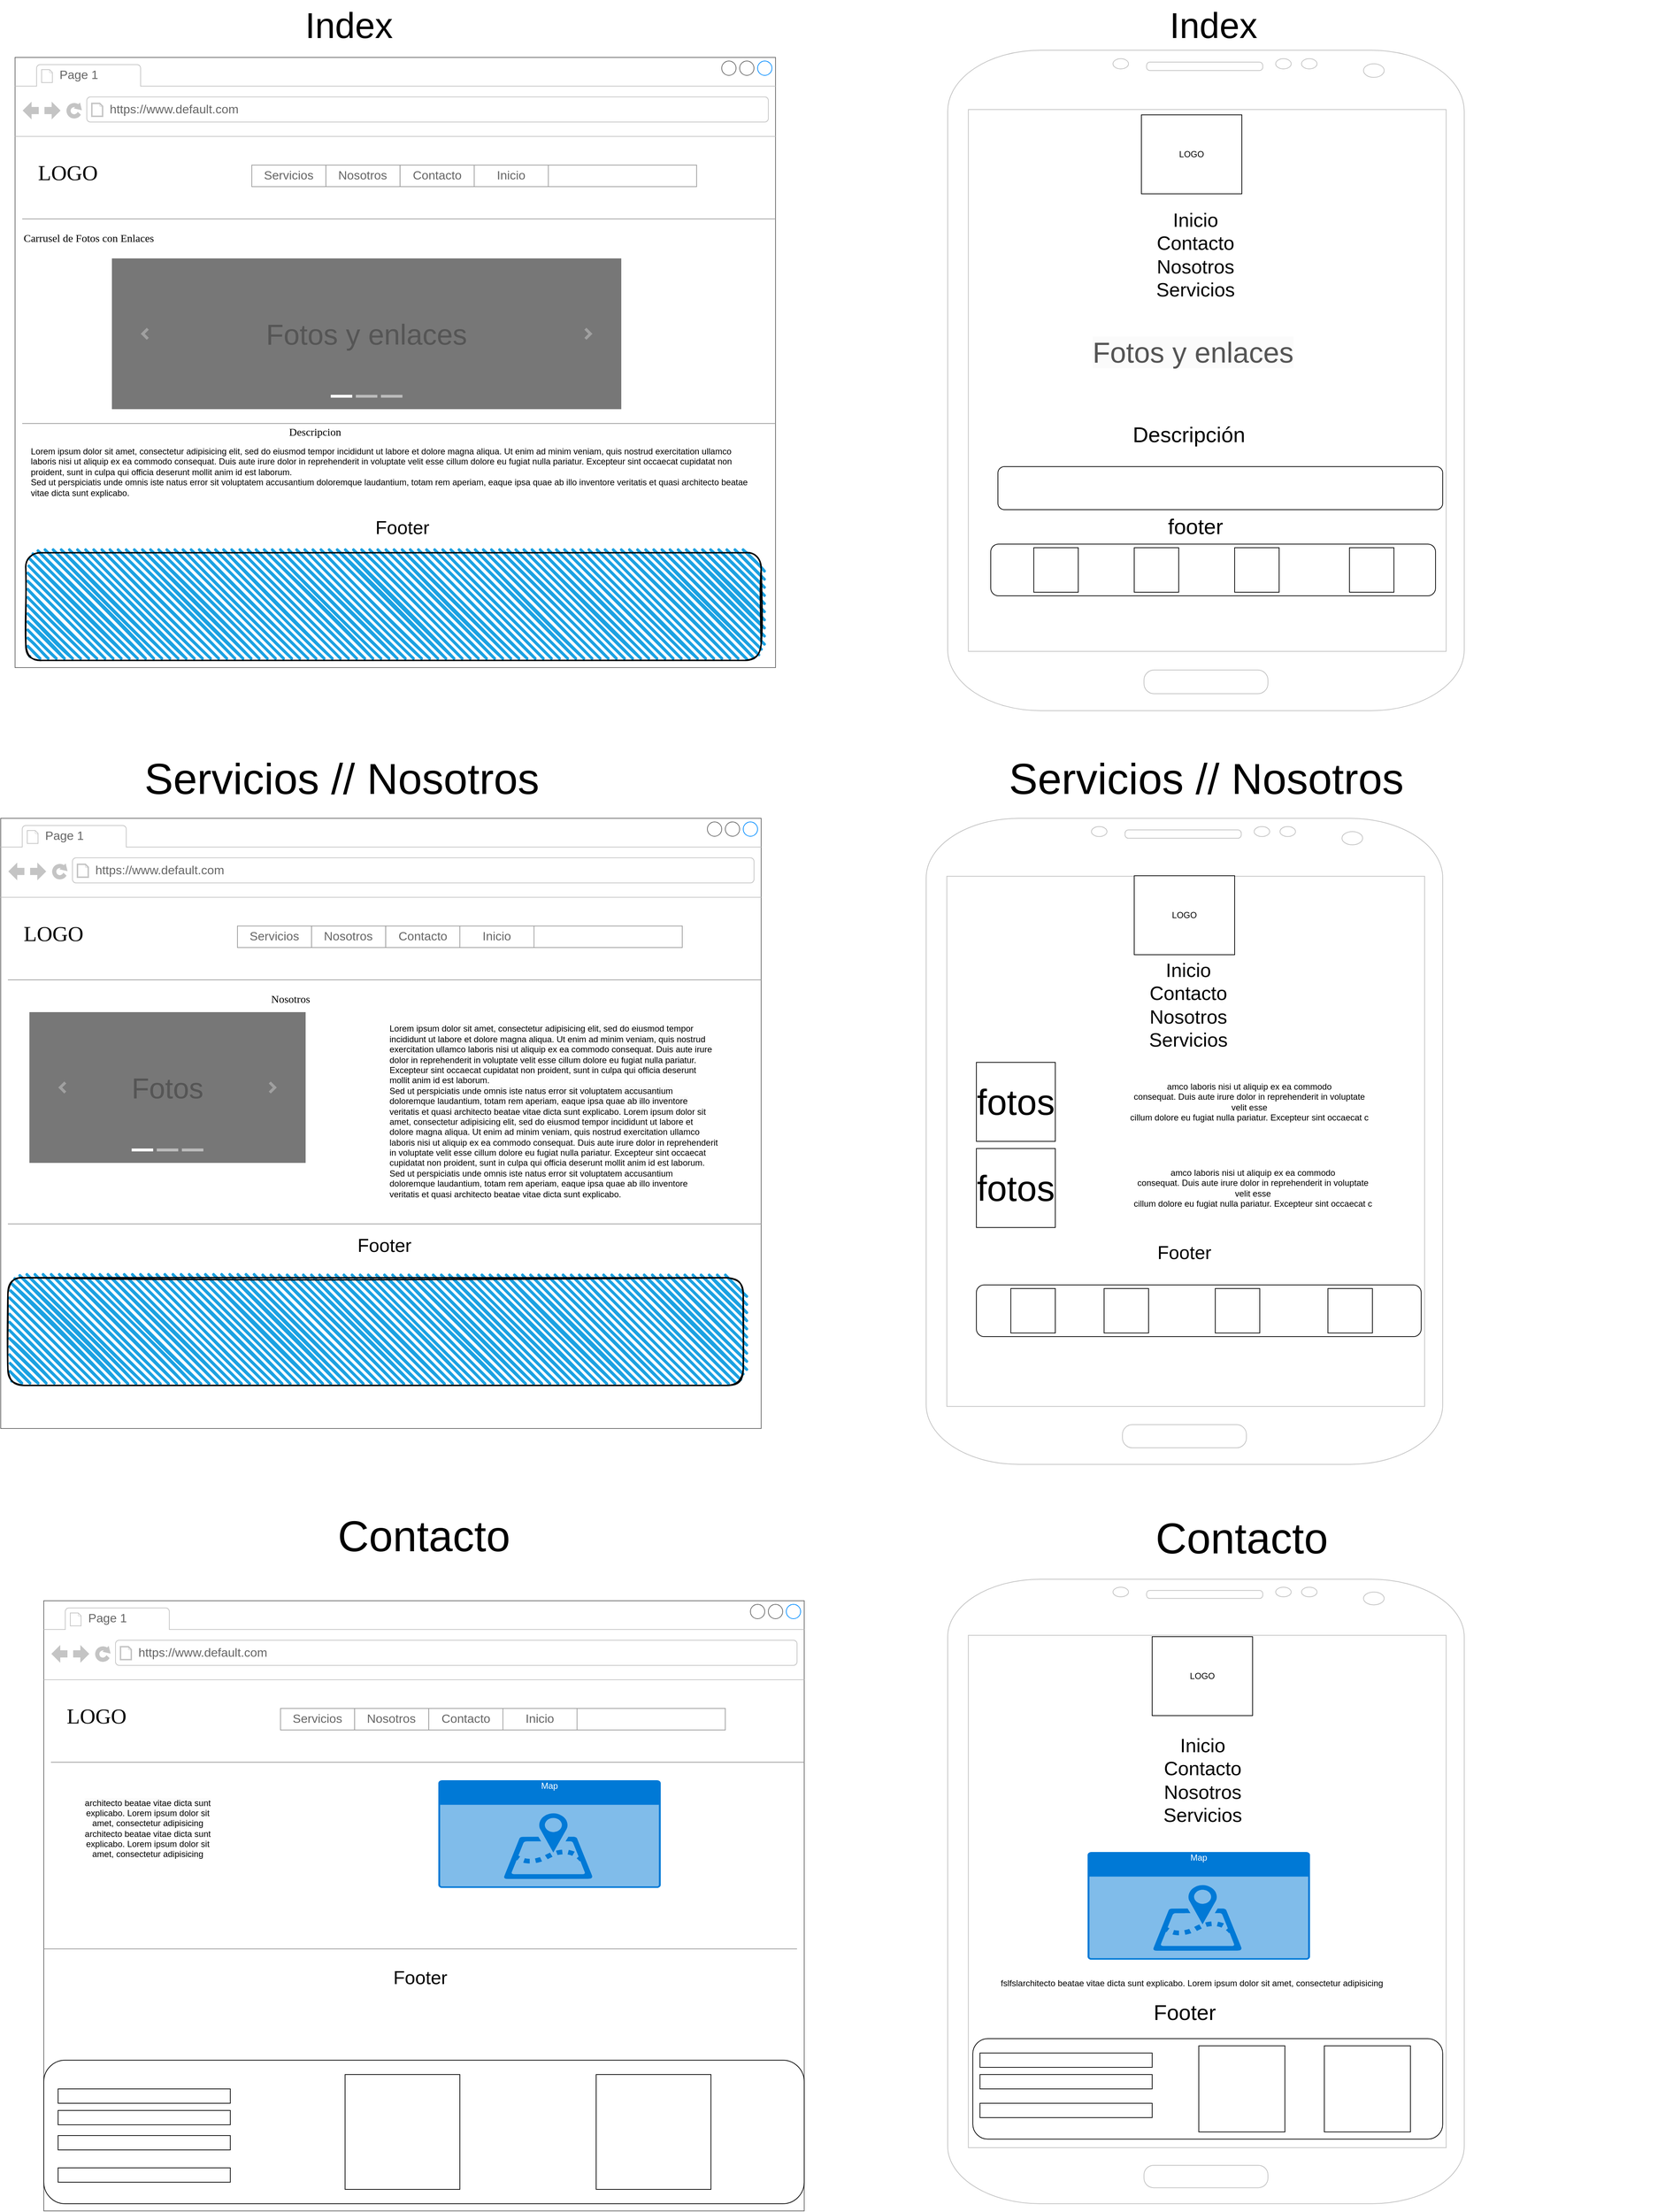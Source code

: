 <mxfile version="23.1.0" type="device">
  <diagram name="Page-1" id="2cc2dc42-3aac-f2a9-1cec-7a8b7cbee084">
    <mxGraphModel dx="2333" dy="1236" grid="1" gridSize="10" guides="1" tooltips="1" connect="1" arrows="1" fold="1" page="1" pageScale="1" pageWidth="1100" pageHeight="850" background="none" math="0" shadow="0">
      <root>
        <mxCell id="0" />
        <mxCell id="1" parent="0" />
        <mxCell id="7026571954dc6520-1" value="" style="strokeWidth=1;shadow=0;dashed=0;align=center;html=1;shape=mxgraph.mockup.containers.browserWindow;rSize=0;strokeColor=#666666;mainText=,;recursiveResize=0;rounded=0;labelBackgroundColor=none;fontFamily=Verdana;fontSize=12" parent="1" vertex="1">
          <mxGeometry x="50" y="80" width="1060" height="850" as="geometry" />
        </mxCell>
        <mxCell id="7026571954dc6520-2" value="Page 1" style="strokeWidth=1;shadow=0;dashed=0;align=center;html=1;shape=mxgraph.mockup.containers.anchor;fontSize=17;fontColor=#666666;align=left;" parent="7026571954dc6520-1" vertex="1">
          <mxGeometry x="60" y="12" width="110" height="26" as="geometry" />
        </mxCell>
        <mxCell id="7026571954dc6520-3" value="https://www.default.com" style="strokeWidth=1;shadow=0;dashed=0;align=center;html=1;shape=mxgraph.mockup.containers.anchor;rSize=0;fontSize=17;fontColor=#666666;align=left;" parent="7026571954dc6520-1" vertex="1">
          <mxGeometry x="130" y="60" width="250" height="26" as="geometry" />
        </mxCell>
        <mxCell id="7026571954dc6520-4" value="LOGO" style="text;html=1;points=[];align=left;verticalAlign=top;spacingTop=-4;fontSize=30;fontFamily=Verdana" parent="7026571954dc6520-1" vertex="1">
          <mxGeometry x="30" y="140" width="340" height="50" as="geometry" />
        </mxCell>
        <mxCell id="7026571954dc6520-15" value="" style="verticalLabelPosition=bottom;shadow=0;dashed=0;align=center;html=1;verticalAlign=top;strokeWidth=1;shape=mxgraph.mockup.markup.line;strokeColor=#999999;rounded=0;labelBackgroundColor=none;fillColor=#ffffff;fontFamily=Verdana;fontSize=12;fontColor=#000000;" parent="7026571954dc6520-1" vertex="1">
          <mxGeometry x="10" y="215" width="1050" height="20" as="geometry" />
        </mxCell>
        <mxCell id="7026571954dc6520-16" value="Carrusel de Fotos con Enlaces" style="text;html=1;points=[];align=left;verticalAlign=top;spacingTop=-4;fontSize=15;fontFamily=Verdana" parent="7026571954dc6520-1" vertex="1">
          <mxGeometry x="10" y="240" width="170" height="30" as="geometry" />
        </mxCell>
        <mxCell id="7026571954dc6520-21" value="" style="verticalLabelPosition=bottom;shadow=0;dashed=0;align=center;html=1;verticalAlign=top;strokeWidth=1;shape=mxgraph.mockup.markup.line;strokeColor=#999999;rounded=0;labelBackgroundColor=none;fillColor=#ffffff;fontFamily=Verdana;fontSize=12;fontColor=#000000;" parent="7026571954dc6520-1" vertex="1">
          <mxGeometry x="10" y="500" width="1050" height="20" as="geometry" />
        </mxCell>
        <mxCell id="7026571954dc6520-31" value="Descripcion" style="text;html=1;points=[];align=left;verticalAlign=top;spacingTop=-4;fontSize=15;fontFamily=Verdana" parent="7026571954dc6520-1" vertex="1">
          <mxGeometry x="380" y="510" width="170" height="30" as="geometry" />
        </mxCell>
        <mxCell id="4roU1Jn_dtgivTA0pJqq-1" value="" style="strokeWidth=1;shadow=0;dashed=0;align=center;html=1;shape=mxgraph.mockup.forms.rrect;rSize=0;strokeColor=#999999;" vertex="1" parent="7026571954dc6520-1">
          <mxGeometry x="330" y="150" width="620" height="30" as="geometry" />
        </mxCell>
        <mxCell id="4roU1Jn_dtgivTA0pJqq-2" value="Servicios" style="strokeColor=inherit;fillColor=inherit;gradientColor=inherit;strokeWidth=1;shadow=0;dashed=0;align=center;html=1;shape=mxgraph.mockup.forms.rrect;rSize=0;fontSize=17;fontColor=#666666;whiteSpace=wrap;" vertex="1" parent="4roU1Jn_dtgivTA0pJqq-1">
          <mxGeometry width="103.333" height="30" as="geometry" />
        </mxCell>
        <mxCell id="4roU1Jn_dtgivTA0pJqq-3" value="Nosotros" style="strokeColor=inherit;fillColor=inherit;gradientColor=inherit;strokeWidth=1;shadow=0;dashed=0;align=center;html=1;shape=mxgraph.mockup.forms.rrect;rSize=0;fontSize=17;fontColor=#666666;whiteSpace=wrap;" vertex="1" parent="4roU1Jn_dtgivTA0pJqq-1">
          <mxGeometry x="103.333" width="103.333" height="30" as="geometry" />
        </mxCell>
        <mxCell id="4roU1Jn_dtgivTA0pJqq-4" value="Contacto" style="strokeColor=inherit;fillColor=inherit;gradientColor=inherit;strokeWidth=1;shadow=0;dashed=0;align=center;html=1;shape=mxgraph.mockup.forms.rrect;rSize=0;fontSize=17;fontColor=#666666;whiteSpace=wrap;" vertex="1" parent="4roU1Jn_dtgivTA0pJqq-1">
          <mxGeometry x="206.667" width="103.333" height="30" as="geometry" />
        </mxCell>
        <mxCell id="4roU1Jn_dtgivTA0pJqq-5" value="Inicio" style="strokeColor=inherit;fillColor=inherit;gradientColor=inherit;strokeWidth=1;shadow=0;dashed=0;align=center;html=1;shape=mxgraph.mockup.forms.rrect;rSize=0;fontSize=17;fontColor=#666666;whiteSpace=wrap;" vertex="1" parent="4roU1Jn_dtgivTA0pJqq-1">
          <mxGeometry x="310.0" width="103.333" height="30" as="geometry" />
        </mxCell>
        <mxCell id="7026571954dc6520-36" value="Lorem ipsum dolor sit amet, consectetur adipisicing elit, sed do eiusmod tempor incididunt ut labore et dolore magna aliqua. Ut enim ad minim veniam, quis nostrud exercitation ullamco laboris nisi ut aliquip ex ea commodo consequat. Duis aute irure dolor in reprehenderit in voluptate velit esse cillum dolore eu fugiat nulla pariatur. Excepteur sint occaecat cupidatat non proident, sunt in culpa qui officia deserunt mollit anim id est laborum.&lt;br&gt;Sed ut perspiciatis unde omnis iste natus error sit voluptatem accusantium doloremque laudantium, totam rem aperiam, eaque ipsa quae ab illo inventore veritatis et quasi architecto beatae vitae dicta sunt explicabo.&amp;nbsp;" style="text;spacingTop=-5;whiteSpace=wrap;html=1;align=left;fontSize=12;fontFamily=Helvetica;fillColor=none;strokeColor=none;rounded=0;shadow=1;labelBackgroundColor=none;" parent="7026571954dc6520-1" vertex="1">
          <mxGeometry x="20" y="540" width="1010" height="80" as="geometry" />
        </mxCell>
        <mxCell id="4roU1Jn_dtgivTA0pJqq-14" value="Fotos y enlaces" style="html=1;shadow=0;dashed=0;strokeColor=none;strokeWidth=1;fillColor=#777777;fontColor=#555555;whiteSpace=wrap;align=center;verticalAlign=middle;fontStyle=0;fontSize=40;" vertex="1" parent="7026571954dc6520-1">
          <mxGeometry x="135" y="280" width="710" height="210" as="geometry" />
        </mxCell>
        <mxCell id="4roU1Jn_dtgivTA0pJqq-15" value="" style="html=1;verticalLabelPosition=bottom;labelBackgroundColor=#ffffff;verticalAlign=top;shadow=0;dashed=0;strokeWidth=4;shape=mxgraph.ios7.misc.more;strokeColor=#a0a0a0;" vertex="1" parent="4roU1Jn_dtgivTA0pJqq-14">
          <mxGeometry x="1" y="0.5" width="7" height="14" relative="1" as="geometry">
            <mxPoint x="-50" y="-7" as="offset" />
          </mxGeometry>
        </mxCell>
        <mxCell id="4roU1Jn_dtgivTA0pJqq-16" value="" style="flipH=1;html=1;verticalLabelPosition=bottom;labelBackgroundColor=#ffffff;verticalAlign=top;shadow=0;dashed=0;strokeWidth=4;shape=mxgraph.ios7.misc.more;strokeColor=#a0a0a0;" vertex="1" parent="4roU1Jn_dtgivTA0pJqq-14">
          <mxGeometry y="0.5" width="7" height="14" relative="1" as="geometry">
            <mxPoint x="43" y="-7" as="offset" />
          </mxGeometry>
        </mxCell>
        <mxCell id="4roU1Jn_dtgivTA0pJqq-17" value="" style="html=1;shadow=0;strokeColor=none;fillColor=#ffffff;" vertex="1" parent="4roU1Jn_dtgivTA0pJqq-14">
          <mxGeometry x="0.5" y="1" width="30" height="4" relative="1" as="geometry">
            <mxPoint x="-50" y="-20" as="offset" />
          </mxGeometry>
        </mxCell>
        <mxCell id="4roU1Jn_dtgivTA0pJqq-18" value="" style="html=1;shadow=0;strokeColor=none;fillColor=#BBBBBB;" vertex="1" parent="4roU1Jn_dtgivTA0pJqq-14">
          <mxGeometry x="0.5" y="1" width="30" height="4" relative="1" as="geometry">
            <mxPoint x="-15" y="-20" as="offset" />
          </mxGeometry>
        </mxCell>
        <mxCell id="4roU1Jn_dtgivTA0pJqq-19" value="" style="html=1;shadow=0;strokeColor=none;fillColor=#BBBBBB;" vertex="1" parent="4roU1Jn_dtgivTA0pJqq-14">
          <mxGeometry x="0.5" y="1" width="30" height="4" relative="1" as="geometry">
            <mxPoint x="20" y="-20" as="offset" />
          </mxGeometry>
        </mxCell>
        <mxCell id="4roU1Jn_dtgivTA0pJqq-21" value="&lt;font style=&quot;font-size: 26px;&quot;&gt;Footer&lt;/font&gt;" style="text;html=1;strokeColor=none;fillColor=none;align=center;verticalAlign=middle;whiteSpace=wrap;rounded=0;" vertex="1" parent="7026571954dc6520-1">
          <mxGeometry x="20" y="640" width="1040" height="30" as="geometry" />
        </mxCell>
        <mxCell id="4roU1Jn_dtgivTA0pJqq-22" value="" style="rounded=1;whiteSpace=wrap;html=1;strokeWidth=2;fillWeight=4;hachureGap=8;hachureAngle=45;fillColor=#1ba1e2;sketch=1;" vertex="1" parent="7026571954dc6520-1">
          <mxGeometry x="15" y="690" width="1025" height="150" as="geometry" />
        </mxCell>
        <mxCell id="4roU1Jn_dtgivTA0pJqq-28" value="" style="verticalLabelPosition=bottom;verticalAlign=top;html=1;shadow=0;dashed=0;strokeWidth=1;shape=mxgraph.android.phone2;strokeColor=#c0c0c0;" vertex="1" parent="1">
          <mxGeometry x="1350" y="70" width="720" height="920" as="geometry" />
        </mxCell>
        <mxCell id="4roU1Jn_dtgivTA0pJqq-29" value="LOGO" style="rounded=0;whiteSpace=wrap;html=1;" vertex="1" parent="1">
          <mxGeometry x="1620" y="160" width="140" height="110" as="geometry" />
        </mxCell>
        <mxCell id="4roU1Jn_dtgivTA0pJqq-31" value="Inicio&lt;br style=&quot;font-size: 27px;&quot;&gt;Contacto&lt;br&gt;Nosotros&lt;br&gt;Servicios&lt;br&gt;" style="text;html=1;align=center;verticalAlign=middle;resizable=0;points=[];autosize=1;strokeColor=none;fillColor=none;fontSize=27;" vertex="1" parent="1">
          <mxGeometry x="1630" y="285" width="130" height="140" as="geometry" />
        </mxCell>
        <mxCell id="4roU1Jn_dtgivTA0pJqq-54" value="&lt;span style=&quot;color: rgb(85, 85, 85); font-family: Helvetica; font-size: 40px; font-style: normal; font-variant-ligatures: normal; font-variant-caps: normal; font-weight: 400; letter-spacing: normal; orphans: 2; text-align: center; text-indent: 0px; text-transform: none; widows: 2; word-spacing: 0px; -webkit-text-stroke-width: 0px; background-color: rgb(251, 251, 251); text-decoration-thickness: initial; text-decoration-style: initial; text-decoration-color: initial; float: none; display: inline !important;&quot;&gt;Fotos y enlaces&lt;/span&gt;" style="text;whiteSpace=wrap;html=1;" vertex="1" parent="1">
          <mxGeometry x="1550" y="460" width="310" height="70" as="geometry" />
        </mxCell>
        <mxCell id="4roU1Jn_dtgivTA0pJqq-55" value="Descripción&amp;nbsp;" style="text;html=1;align=center;verticalAlign=middle;resizable=0;points=[];autosize=1;strokeColor=none;fillColor=none;fontSize=30;" vertex="1" parent="1">
          <mxGeometry x="1595" y="580" width="190" height="50" as="geometry" />
        </mxCell>
        <mxCell id="4roU1Jn_dtgivTA0pJqq-56" value="" style="rounded=1;whiteSpace=wrap;html=1;" vertex="1" parent="1">
          <mxGeometry x="1420" y="650" width="620" height="60" as="geometry" />
        </mxCell>
        <mxCell id="4roU1Jn_dtgivTA0pJqq-57" value="&lt;font style=&quot;font-size: 30px;&quot;&gt;footer&lt;/font&gt;" style="text;html=1;align=center;verticalAlign=middle;resizable=0;points=[];autosize=1;strokeColor=none;fillColor=none;" vertex="1" parent="1">
          <mxGeometry x="1645" y="708" width="100" height="50" as="geometry" />
        </mxCell>
        <mxCell id="4roU1Jn_dtgivTA0pJqq-58" value="" style="rounded=1;whiteSpace=wrap;html=1;" vertex="1" parent="1">
          <mxGeometry x="1410" y="758" width="620" height="72" as="geometry" />
        </mxCell>
        <mxCell id="4roU1Jn_dtgivTA0pJqq-59" value="" style="whiteSpace=wrap;html=1;aspect=fixed;" vertex="1" parent="1">
          <mxGeometry x="1470" y="763" width="62" height="62" as="geometry" />
        </mxCell>
        <mxCell id="4roU1Jn_dtgivTA0pJqq-61" value="" style="whiteSpace=wrap;html=1;aspect=fixed;" vertex="1" parent="1">
          <mxGeometry x="1610" y="763" width="62" height="62" as="geometry" />
        </mxCell>
        <mxCell id="4roU1Jn_dtgivTA0pJqq-62" value="" style="whiteSpace=wrap;html=1;aspect=fixed;" vertex="1" parent="1">
          <mxGeometry x="1750" y="763" width="62" height="62" as="geometry" />
        </mxCell>
        <mxCell id="4roU1Jn_dtgivTA0pJqq-63" value="" style="whiteSpace=wrap;html=1;aspect=fixed;" vertex="1" parent="1">
          <mxGeometry x="1910" y="763" width="62" height="62" as="geometry" />
        </mxCell>
        <mxCell id="4roU1Jn_dtgivTA0pJqq-64" value="&lt;font style=&quot;font-size: 50px;&quot;&gt;Index&lt;/font&gt;" style="text;html=1;align=center;verticalAlign=middle;resizable=0;points=[];autosize=1;strokeColor=none;fillColor=none;" vertex="1" parent="1">
          <mxGeometry x="440" width="150" height="70" as="geometry" />
        </mxCell>
        <mxCell id="4roU1Jn_dtgivTA0pJqq-65" value="&lt;font style=&quot;font-size: 50px;&quot;&gt;Index&lt;/font&gt;" style="text;html=1;align=center;verticalAlign=middle;resizable=0;points=[];autosize=1;strokeColor=none;fillColor=none;" vertex="1" parent="1">
          <mxGeometry x="1645" width="150" height="70" as="geometry" />
        </mxCell>
        <mxCell id="4roU1Jn_dtgivTA0pJqq-66" value="" style="strokeWidth=1;shadow=0;dashed=0;align=center;html=1;shape=mxgraph.mockup.containers.browserWindow;rSize=0;strokeColor=#666666;mainText=,;recursiveResize=0;rounded=0;labelBackgroundColor=none;fontFamily=Verdana;fontSize=12" vertex="1" parent="1">
          <mxGeometry x="30" y="1140" width="1060" height="850" as="geometry" />
        </mxCell>
        <mxCell id="4roU1Jn_dtgivTA0pJqq-67" value="Page 1" style="strokeWidth=1;shadow=0;dashed=0;align=center;html=1;shape=mxgraph.mockup.containers.anchor;fontSize=17;fontColor=#666666;align=left;" vertex="1" parent="4roU1Jn_dtgivTA0pJqq-66">
          <mxGeometry x="60" y="12" width="110" height="26" as="geometry" />
        </mxCell>
        <mxCell id="4roU1Jn_dtgivTA0pJqq-68" value="https://www.default.com" style="strokeWidth=1;shadow=0;dashed=0;align=center;html=1;shape=mxgraph.mockup.containers.anchor;rSize=0;fontSize=17;fontColor=#666666;align=left;" vertex="1" parent="4roU1Jn_dtgivTA0pJqq-66">
          <mxGeometry x="130" y="60" width="250" height="26" as="geometry" />
        </mxCell>
        <mxCell id="4roU1Jn_dtgivTA0pJqq-69" value="LOGO" style="text;html=1;points=[];align=left;verticalAlign=top;spacingTop=-4;fontSize=30;fontFamily=Verdana" vertex="1" parent="4roU1Jn_dtgivTA0pJqq-66">
          <mxGeometry x="30" y="140" width="340" height="50" as="geometry" />
        </mxCell>
        <mxCell id="4roU1Jn_dtgivTA0pJqq-70" value="" style="verticalLabelPosition=bottom;shadow=0;dashed=0;align=center;html=1;verticalAlign=top;strokeWidth=1;shape=mxgraph.mockup.markup.line;strokeColor=#999999;rounded=0;labelBackgroundColor=none;fillColor=#ffffff;fontFamily=Verdana;fontSize=12;fontColor=#000000;" vertex="1" parent="4roU1Jn_dtgivTA0pJqq-66">
          <mxGeometry x="10" y="215" width="1050" height="20" as="geometry" />
        </mxCell>
        <mxCell id="4roU1Jn_dtgivTA0pJqq-71" value="&amp;nbsp; &amp;nbsp; &amp;nbsp; &amp;nbsp; &amp;nbsp; &amp;nbsp; &amp;nbsp; &amp;nbsp; &amp;nbsp; &amp;nbsp; &amp;nbsp; &amp;nbsp; &amp;nbsp; &amp;nbsp; &amp;nbsp; &amp;nbsp; &amp;nbsp; &amp;nbsp; Nosotros" style="text;html=1;points=[];align=left;verticalAlign=top;spacingTop=-4;fontSize=15;fontFamily=Verdana" vertex="1" parent="4roU1Jn_dtgivTA0pJqq-66">
          <mxGeometry x="240" y="240" width="450" height="30" as="geometry" />
        </mxCell>
        <mxCell id="4roU1Jn_dtgivTA0pJqq-72" value="" style="verticalLabelPosition=bottom;shadow=0;dashed=0;align=center;html=1;verticalAlign=top;strokeWidth=1;shape=mxgraph.mockup.markup.line;strokeColor=#999999;rounded=0;labelBackgroundColor=none;fillColor=#ffffff;fontFamily=Verdana;fontSize=12;fontColor=#000000;" vertex="1" parent="4roU1Jn_dtgivTA0pJqq-66">
          <mxGeometry x="10" y="500" width="1050" height="130" as="geometry" />
        </mxCell>
        <mxCell id="4roU1Jn_dtgivTA0pJqq-74" value="" style="strokeWidth=1;shadow=0;dashed=0;align=center;html=1;shape=mxgraph.mockup.forms.rrect;rSize=0;strokeColor=#999999;" vertex="1" parent="4roU1Jn_dtgivTA0pJqq-66">
          <mxGeometry x="330" y="150" width="620" height="30" as="geometry" />
        </mxCell>
        <mxCell id="4roU1Jn_dtgivTA0pJqq-75" value="Servicios" style="strokeColor=inherit;fillColor=inherit;gradientColor=inherit;strokeWidth=1;shadow=0;dashed=0;align=center;html=1;shape=mxgraph.mockup.forms.rrect;rSize=0;fontSize=17;fontColor=#666666;whiteSpace=wrap;" vertex="1" parent="4roU1Jn_dtgivTA0pJqq-74">
          <mxGeometry width="103.333" height="30" as="geometry" />
        </mxCell>
        <mxCell id="4roU1Jn_dtgivTA0pJqq-76" value="Nosotros" style="strokeColor=inherit;fillColor=inherit;gradientColor=inherit;strokeWidth=1;shadow=0;dashed=0;align=center;html=1;shape=mxgraph.mockup.forms.rrect;rSize=0;fontSize=17;fontColor=#666666;whiteSpace=wrap;" vertex="1" parent="4roU1Jn_dtgivTA0pJqq-74">
          <mxGeometry x="103.333" width="103.333" height="30" as="geometry" />
        </mxCell>
        <mxCell id="4roU1Jn_dtgivTA0pJqq-77" value="Contacto" style="strokeColor=inherit;fillColor=inherit;gradientColor=inherit;strokeWidth=1;shadow=0;dashed=0;align=center;html=1;shape=mxgraph.mockup.forms.rrect;rSize=0;fontSize=17;fontColor=#666666;whiteSpace=wrap;" vertex="1" parent="4roU1Jn_dtgivTA0pJqq-74">
          <mxGeometry x="206.667" width="103.333" height="30" as="geometry" />
        </mxCell>
        <mxCell id="4roU1Jn_dtgivTA0pJqq-78" value="Inicio" style="strokeColor=inherit;fillColor=inherit;gradientColor=inherit;strokeWidth=1;shadow=0;dashed=0;align=center;html=1;shape=mxgraph.mockup.forms.rrect;rSize=0;fontSize=17;fontColor=#666666;whiteSpace=wrap;" vertex="1" parent="4roU1Jn_dtgivTA0pJqq-74">
          <mxGeometry x="310.0" width="103.333" height="30" as="geometry" />
        </mxCell>
        <mxCell id="4roU1Jn_dtgivTA0pJqq-79" value="&lt;br&gt;&lt;span style=&quot;color: rgb(0, 0, 0); font-family: Helvetica; font-size: 12px; font-style: normal; font-variant-ligatures: normal; font-variant-caps: normal; font-weight: 400; letter-spacing: normal; orphans: 2; text-align: left; text-indent: 0px; text-transform: none; widows: 2; word-spacing: 0px; -webkit-text-stroke-width: 0px; background-color: rgb(251, 251, 251); text-decoration-thickness: initial; text-decoration-style: initial; text-decoration-color: initial; float: none; display: inline !important;&quot;&gt;Lorem ipsum dolor sit amet, consectetur adipisicing elit, sed do eiusmod tempor incididunt ut labore et dolore magna aliqua. Ut enim ad minim veniam, quis nostrud exercitation ullamco laboris nisi ut aliquip ex ea commodo consequat. Duis aute irure dolor in reprehenderit in voluptate velit esse cillum dolore eu fugiat nulla pariatur. Excepteur sint occaecat cupidatat non proident, sunt in culpa qui officia deserunt mollit anim id est laborum.&lt;/span&gt;&lt;br style=&quot;border-color: var(--border-color); color: rgb(0, 0, 0); font-family: Helvetica; font-size: 12px; font-style: normal; font-variant-ligatures: normal; font-variant-caps: normal; font-weight: 400; letter-spacing: normal; orphans: 2; text-align: left; text-indent: 0px; text-transform: none; widows: 2; word-spacing: 0px; -webkit-text-stroke-width: 0px; background-color: rgb(251, 251, 251); text-decoration-thickness: initial; text-decoration-style: initial; text-decoration-color: initial;&quot;&gt;&lt;span style=&quot;color: rgb(0, 0, 0); font-family: Helvetica; font-size: 12px; font-style: normal; font-variant-ligatures: normal; font-variant-caps: normal; font-weight: 400; letter-spacing: normal; orphans: 2; text-align: left; text-indent: 0px; text-transform: none; widows: 2; word-spacing: 0px; -webkit-text-stroke-width: 0px; background-color: rgb(251, 251, 251); text-decoration-thickness: initial; text-decoration-style: initial; text-decoration-color: initial; float: none; display: inline !important;&quot;&gt;Sed ut perspiciatis unde omnis iste natus error sit voluptatem accusantium doloremque laudantium, totam rem aperiam, eaque ipsa quae ab illo inventore veritatis et quasi architecto beatae vitae dicta sunt explicabo.&amp;nbsp;&lt;/span&gt;Lorem ipsum dolor sit amet, consectetur adipisicing elit, sed do eiusmod tempor incididunt ut labore et dolore magna aliqua. Ut enim ad minim veniam, quis nostrud exercitation ullamco laboris nisi ut aliquip ex ea commodo consequat. Duis aute irure dolor in reprehenderit in voluptate velit esse cillum dolore eu fugiat nulla pariatur. Excepteur sint occaecat cupidatat non proident, sunt in culpa qui officia deserunt mollit anim id est laborum.&lt;br style=&quot;border-color: var(--border-color);&quot;&gt;Sed ut perspiciatis unde omnis iste natus error sit voluptatem accusantium doloremque laudantium, totam rem aperiam, eaque ipsa quae ab illo inventore veritatis et quasi architecto beatae vitae dicta sunt explicabo.&amp;nbsp;&lt;br&gt;" style="text;spacingTop=-5;whiteSpace=wrap;html=1;align=left;fontSize=12;fontFamily=Helvetica;fillColor=none;strokeColor=none;rounded=0;shadow=1;labelBackgroundColor=none;" vertex="1" parent="4roU1Jn_dtgivTA0pJqq-66">
          <mxGeometry x="540" y="270" width="460" height="210" as="geometry" />
        </mxCell>
        <mxCell id="4roU1Jn_dtgivTA0pJqq-80" value="Fotos" style="html=1;shadow=0;dashed=0;strokeColor=none;strokeWidth=1;fillColor=#777777;fontColor=#555555;whiteSpace=wrap;align=center;verticalAlign=middle;fontStyle=0;fontSize=40;" vertex="1" parent="4roU1Jn_dtgivTA0pJqq-66">
          <mxGeometry x="40" y="270" width="385" height="210" as="geometry" />
        </mxCell>
        <mxCell id="4roU1Jn_dtgivTA0pJqq-81" value="" style="html=1;verticalLabelPosition=bottom;labelBackgroundColor=#ffffff;verticalAlign=top;shadow=0;dashed=0;strokeWidth=4;shape=mxgraph.ios7.misc.more;strokeColor=#a0a0a0;" vertex="1" parent="4roU1Jn_dtgivTA0pJqq-80">
          <mxGeometry x="1" y="0.5" width="7" height="14" relative="1" as="geometry">
            <mxPoint x="-50" y="-7" as="offset" />
          </mxGeometry>
        </mxCell>
        <mxCell id="4roU1Jn_dtgivTA0pJqq-82" value="" style="flipH=1;html=1;verticalLabelPosition=bottom;labelBackgroundColor=#ffffff;verticalAlign=top;shadow=0;dashed=0;strokeWidth=4;shape=mxgraph.ios7.misc.more;strokeColor=#a0a0a0;" vertex="1" parent="4roU1Jn_dtgivTA0pJqq-80">
          <mxGeometry y="0.5" width="7" height="14" relative="1" as="geometry">
            <mxPoint x="43" y="-7" as="offset" />
          </mxGeometry>
        </mxCell>
        <mxCell id="4roU1Jn_dtgivTA0pJqq-83" value="" style="html=1;shadow=0;strokeColor=none;fillColor=#ffffff;" vertex="1" parent="4roU1Jn_dtgivTA0pJqq-80">
          <mxGeometry x="0.5" y="1" width="30" height="4" relative="1" as="geometry">
            <mxPoint x="-50" y="-20" as="offset" />
          </mxGeometry>
        </mxCell>
        <mxCell id="4roU1Jn_dtgivTA0pJqq-84" value="" style="html=1;shadow=0;strokeColor=none;fillColor=#BBBBBB;" vertex="1" parent="4roU1Jn_dtgivTA0pJqq-80">
          <mxGeometry x="0.5" y="1" width="30" height="4" relative="1" as="geometry">
            <mxPoint x="-15" y="-20" as="offset" />
          </mxGeometry>
        </mxCell>
        <mxCell id="4roU1Jn_dtgivTA0pJqq-85" value="" style="html=1;shadow=0;strokeColor=none;fillColor=#BBBBBB;" vertex="1" parent="4roU1Jn_dtgivTA0pJqq-80">
          <mxGeometry x="0.5" y="1" width="30" height="4" relative="1" as="geometry">
            <mxPoint x="20" y="-20" as="offset" />
          </mxGeometry>
        </mxCell>
        <mxCell id="4roU1Jn_dtgivTA0pJqq-86" value="&lt;font style=&quot;font-size: 26px;&quot;&gt;Footer&lt;/font&gt;" style="text;html=1;strokeColor=none;fillColor=none;align=center;verticalAlign=middle;whiteSpace=wrap;rounded=0;" vertex="1" parent="4roU1Jn_dtgivTA0pJqq-66">
          <mxGeometry x="15" y="580" width="1040" height="30" as="geometry" />
        </mxCell>
        <mxCell id="4roU1Jn_dtgivTA0pJqq-87" value="" style="rounded=1;whiteSpace=wrap;html=1;strokeWidth=2;fillWeight=4;hachureGap=8;hachureAngle=45;fillColor=#1ba1e2;sketch=1;" vertex="1" parent="4roU1Jn_dtgivTA0pJqq-66">
          <mxGeometry x="10" y="640" width="1025" height="150" as="geometry" />
        </mxCell>
        <mxCell id="4roU1Jn_dtgivTA0pJqq-89" value="" style="verticalLabelPosition=bottom;verticalAlign=top;html=1;shadow=0;dashed=0;strokeWidth=1;shape=mxgraph.android.phone2;strokeColor=#c0c0c0;" vertex="1" parent="1">
          <mxGeometry x="1350" y="2200" width="720" height="870" as="geometry" />
        </mxCell>
        <mxCell id="4roU1Jn_dtgivTA0pJqq-90" value="" style="verticalLabelPosition=bottom;verticalAlign=top;html=1;shadow=0;dashed=0;strokeWidth=1;shape=mxgraph.android.phone2;strokeColor=#c0c0c0;" vertex="1" parent="1">
          <mxGeometry x="1320" y="1140" width="720" height="900" as="geometry" />
        </mxCell>
        <mxCell id="4roU1Jn_dtgivTA0pJqq-91" value="LOGO" style="rounded=0;whiteSpace=wrap;html=1;" vertex="1" parent="1">
          <mxGeometry x="1610" y="1220" width="140" height="110" as="geometry" />
        </mxCell>
        <mxCell id="4roU1Jn_dtgivTA0pJqq-92" value="Inicio&lt;br style=&quot;font-size: 27px;&quot;&gt;Contacto&lt;br&gt;Nosotros&lt;br&gt;Servicios&lt;br&gt;" style="text;html=1;align=center;verticalAlign=middle;resizable=0;points=[];autosize=1;strokeColor=none;fillColor=none;fontSize=27;" vertex="1" parent="1">
          <mxGeometry x="1620" y="1330" width="130" height="140" as="geometry" />
        </mxCell>
        <mxCell id="4roU1Jn_dtgivTA0pJqq-93" value="&lt;font style=&quot;font-size: 50px;&quot;&gt;fotos&lt;/font&gt;" style="whiteSpace=wrap;html=1;aspect=fixed;" vertex="1" parent="1">
          <mxGeometry x="1390" y="1480" width="110" height="110" as="geometry" />
        </mxCell>
        <mxCell id="4roU1Jn_dtgivTA0pJqq-95" value="amco laboris nisi ut aliquip ex ea commodo &lt;br&gt;consequat. Duis aute irure dolor in reprehenderit in voluptate &lt;br&gt;velit esse &lt;br&gt;cillum dolore eu fugiat nulla pariatur. Excepteur sint occaecat c&lt;br&gt;" style="text;html=1;align=center;verticalAlign=middle;resizable=0;points=[];autosize=1;strokeColor=none;fillColor=none;" vertex="1" parent="1">
          <mxGeometry x="1590" y="1500" width="360" height="70" as="geometry" />
        </mxCell>
        <mxCell id="4roU1Jn_dtgivTA0pJqq-96" value="&lt;font style=&quot;font-size: 50px;&quot;&gt;fotos&lt;/font&gt;" style="whiteSpace=wrap;html=1;aspect=fixed;" vertex="1" parent="1">
          <mxGeometry x="1390" y="1600" width="110" height="110" as="geometry" />
        </mxCell>
        <mxCell id="4roU1Jn_dtgivTA0pJqq-97" value="amco laboris nisi ut aliquip ex ea commodo &lt;br&gt;consequat. Duis aute irure dolor in reprehenderit in voluptate &lt;br&gt;velit esse &lt;br&gt;cillum dolore eu fugiat nulla pariatur. Excepteur sint occaecat c&lt;br&gt;" style="text;html=1;align=center;verticalAlign=middle;resizable=0;points=[];autosize=1;strokeColor=none;fillColor=none;" vertex="1" parent="1">
          <mxGeometry x="1595" y="1620" width="360" height="70" as="geometry" />
        </mxCell>
        <mxCell id="4roU1Jn_dtgivTA0pJqq-98" value="&lt;font style=&quot;font-size: 26px;&quot;&gt;Footer&lt;/font&gt;" style="text;html=1;strokeColor=none;fillColor=none;align=center;verticalAlign=middle;whiteSpace=wrap;rounded=0;" vertex="1" parent="1">
          <mxGeometry x="1160" y="1730" width="1040" height="30" as="geometry" />
        </mxCell>
        <mxCell id="4roU1Jn_dtgivTA0pJqq-99" value="" style="strokeWidth=1;shadow=0;dashed=0;align=center;html=1;shape=mxgraph.mockup.containers.browserWindow;rSize=0;strokeColor=#666666;mainText=,;recursiveResize=0;rounded=0;labelBackgroundColor=none;fontFamily=Verdana;fontSize=12" vertex="1" parent="1">
          <mxGeometry x="90" y="2230" width="1060" height="850" as="geometry" />
        </mxCell>
        <mxCell id="4roU1Jn_dtgivTA0pJqq-100" value="Page 1" style="strokeWidth=1;shadow=0;dashed=0;align=center;html=1;shape=mxgraph.mockup.containers.anchor;fontSize=17;fontColor=#666666;align=left;" vertex="1" parent="4roU1Jn_dtgivTA0pJqq-99">
          <mxGeometry x="60" y="12" width="110" height="26" as="geometry" />
        </mxCell>
        <mxCell id="4roU1Jn_dtgivTA0pJqq-101" value="https://www.default.com" style="strokeWidth=1;shadow=0;dashed=0;align=center;html=1;shape=mxgraph.mockup.containers.anchor;rSize=0;fontSize=17;fontColor=#666666;align=left;" vertex="1" parent="4roU1Jn_dtgivTA0pJqq-99">
          <mxGeometry x="130" y="60" width="250" height="26" as="geometry" />
        </mxCell>
        <mxCell id="4roU1Jn_dtgivTA0pJqq-102" value="LOGO" style="text;html=1;points=[];align=left;verticalAlign=top;spacingTop=-4;fontSize=30;fontFamily=Verdana" vertex="1" parent="4roU1Jn_dtgivTA0pJqq-99">
          <mxGeometry x="30" y="140" width="340" height="50" as="geometry" />
        </mxCell>
        <mxCell id="4roU1Jn_dtgivTA0pJqq-103" value="" style="verticalLabelPosition=bottom;shadow=0;dashed=0;align=center;html=1;verticalAlign=top;strokeWidth=1;shape=mxgraph.mockup.markup.line;strokeColor=#999999;rounded=0;labelBackgroundColor=none;fillColor=#ffffff;fontFamily=Verdana;fontSize=12;fontColor=#000000;" vertex="1" parent="4roU1Jn_dtgivTA0pJqq-99">
          <mxGeometry x="10" y="215" width="1050" height="20" as="geometry" />
        </mxCell>
        <mxCell id="4roU1Jn_dtgivTA0pJqq-105" value="" style="verticalLabelPosition=bottom;shadow=0;dashed=0;align=center;html=1;verticalAlign=top;strokeWidth=1;shape=mxgraph.mockup.markup.line;strokeColor=#999999;rounded=0;labelBackgroundColor=none;fillColor=#ffffff;fontFamily=Verdana;fontSize=12;fontColor=#000000;" vertex="1" parent="4roU1Jn_dtgivTA0pJqq-99">
          <mxGeometry y="420" width="1050" height="130" as="geometry" />
        </mxCell>
        <mxCell id="4roU1Jn_dtgivTA0pJqq-106" value="" style="strokeWidth=1;shadow=0;dashed=0;align=center;html=1;shape=mxgraph.mockup.forms.rrect;rSize=0;strokeColor=#999999;" vertex="1" parent="4roU1Jn_dtgivTA0pJqq-99">
          <mxGeometry x="330" y="150" width="620" height="30" as="geometry" />
        </mxCell>
        <mxCell id="4roU1Jn_dtgivTA0pJqq-107" value="Servicios" style="strokeColor=inherit;fillColor=inherit;gradientColor=inherit;strokeWidth=1;shadow=0;dashed=0;align=center;html=1;shape=mxgraph.mockup.forms.rrect;rSize=0;fontSize=17;fontColor=#666666;whiteSpace=wrap;" vertex="1" parent="4roU1Jn_dtgivTA0pJqq-106">
          <mxGeometry width="103.333" height="30" as="geometry" />
        </mxCell>
        <mxCell id="4roU1Jn_dtgivTA0pJqq-108" value="Nosotros" style="strokeColor=inherit;fillColor=inherit;gradientColor=inherit;strokeWidth=1;shadow=0;dashed=0;align=center;html=1;shape=mxgraph.mockup.forms.rrect;rSize=0;fontSize=17;fontColor=#666666;whiteSpace=wrap;" vertex="1" parent="4roU1Jn_dtgivTA0pJqq-106">
          <mxGeometry x="103.333" width="103.333" height="30" as="geometry" />
        </mxCell>
        <mxCell id="4roU1Jn_dtgivTA0pJqq-109" value="Contacto" style="strokeColor=inherit;fillColor=inherit;gradientColor=inherit;strokeWidth=1;shadow=0;dashed=0;align=center;html=1;shape=mxgraph.mockup.forms.rrect;rSize=0;fontSize=17;fontColor=#666666;whiteSpace=wrap;" vertex="1" parent="4roU1Jn_dtgivTA0pJqq-106">
          <mxGeometry x="206.667" width="103.333" height="30" as="geometry" />
        </mxCell>
        <mxCell id="4roU1Jn_dtgivTA0pJqq-110" value="Inicio" style="strokeColor=inherit;fillColor=inherit;gradientColor=inherit;strokeWidth=1;shadow=0;dashed=0;align=center;html=1;shape=mxgraph.mockup.forms.rrect;rSize=0;fontSize=17;fontColor=#666666;whiteSpace=wrap;" vertex="1" parent="4roU1Jn_dtgivTA0pJqq-106">
          <mxGeometry x="310.0" width="103.333" height="30" as="geometry" />
        </mxCell>
        <mxCell id="4roU1Jn_dtgivTA0pJqq-118" value="&lt;font style=&quot;font-size: 26px;&quot;&gt;Footer&lt;/font&gt;" style="text;html=1;strokeColor=none;fillColor=none;align=center;verticalAlign=middle;whiteSpace=wrap;rounded=0;" vertex="1" parent="4roU1Jn_dtgivTA0pJqq-99">
          <mxGeometry x="5" y="510" width="1040" height="30" as="geometry" />
        </mxCell>
        <mxCell id="4roU1Jn_dtgivTA0pJqq-129" value="Map" style="html=1;whiteSpace=wrap;strokeColor=none;fillColor=#0079D6;labelPosition=center;verticalLabelPosition=middle;verticalAlign=top;align=center;fontSize=12;outlineConnect=0;spacingTop=-6;fontColor=#FFFFFF;sketch=0;shape=mxgraph.sitemap.map;" vertex="1" parent="4roU1Jn_dtgivTA0pJqq-99">
          <mxGeometry x="550" y="250" width="310" height="150" as="geometry" />
        </mxCell>
        <mxCell id="4roU1Jn_dtgivTA0pJqq-130" value="&lt;br&gt;&lt;span style=&quot;color: rgb(0, 0, 0); font-family: Helvetica; font-size: 12px; font-style: normal; font-variant-ligatures: normal; font-variant-caps: normal; font-weight: 400; letter-spacing: normal; orphans: 2; text-align: center; text-indent: 0px; text-transform: none; widows: 2; word-spacing: 0px; -webkit-text-stroke-width: 0px; background-color: rgb(251, 251, 251); text-decoration-thickness: initial; text-decoration-style: initial; text-decoration-color: initial; float: none; display: inline !important;&quot;&gt;architecto beatae vitae dicta sunt explicabo.&amp;nbsp;&lt;/span&gt;&lt;span style=&quot;border-color: var(--border-color); color: rgb(0, 0, 0); font-family: Helvetica; font-size: 12px; font-style: normal; font-variant-ligatures: normal; font-variant-caps: normal; font-weight: 400; letter-spacing: normal; orphans: 2; text-indent: 0px; text-transform: none; widows: 2; word-spacing: 0px; -webkit-text-stroke-width: 0px; background-color: rgb(251, 251, 251); text-decoration-thickness: initial; text-decoration-style: initial; text-decoration-color: initial; text-align: left;&quot;&gt;Lorem ipsum dolor sit amet, consectetur adipisicing&lt;/span&gt;&lt;br&gt;architecto beatae vitae dicta sunt explicabo.&amp;nbsp;Lorem ipsum dolor sit amet, consectetur adipisicing" style="text;html=1;strokeColor=none;fillColor=none;align=center;verticalAlign=middle;whiteSpace=wrap;rounded=0;" vertex="1" parent="4roU1Jn_dtgivTA0pJqq-99">
          <mxGeometry x="50" y="270" width="190" height="80" as="geometry" />
        </mxCell>
        <mxCell id="4roU1Jn_dtgivTA0pJqq-132" value="" style="rounded=1;whiteSpace=wrap;html=1;" vertex="1" parent="4roU1Jn_dtgivTA0pJqq-99">
          <mxGeometry y="640" width="1060" height="200" as="geometry" />
        </mxCell>
        <mxCell id="4roU1Jn_dtgivTA0pJqq-133" value="" style="rounded=0;whiteSpace=wrap;html=1;" vertex="1" parent="4roU1Jn_dtgivTA0pJqq-99">
          <mxGeometry x="20" y="680" width="240" height="20" as="geometry" />
        </mxCell>
        <mxCell id="4roU1Jn_dtgivTA0pJqq-134" value="" style="rounded=0;whiteSpace=wrap;html=1;" vertex="1" parent="4roU1Jn_dtgivTA0pJqq-99">
          <mxGeometry x="20" y="710" width="240" height="20" as="geometry" />
        </mxCell>
        <mxCell id="4roU1Jn_dtgivTA0pJqq-135" value="" style="rounded=0;whiteSpace=wrap;html=1;" vertex="1" parent="4roU1Jn_dtgivTA0pJqq-99">
          <mxGeometry x="20" y="745" width="240" height="20" as="geometry" />
        </mxCell>
        <mxCell id="4roU1Jn_dtgivTA0pJqq-136" value="" style="rounded=0;whiteSpace=wrap;html=1;" vertex="1" parent="4roU1Jn_dtgivTA0pJqq-99">
          <mxGeometry x="20" y="790" width="240" height="20" as="geometry" />
        </mxCell>
        <mxCell id="4roU1Jn_dtgivTA0pJqq-137" value="" style="whiteSpace=wrap;html=1;aspect=fixed;" vertex="1" parent="4roU1Jn_dtgivTA0pJqq-99">
          <mxGeometry x="420" y="660" width="160" height="160" as="geometry" />
        </mxCell>
        <mxCell id="4roU1Jn_dtgivTA0pJqq-158" value="" style="whiteSpace=wrap;html=1;aspect=fixed;" vertex="1" parent="4roU1Jn_dtgivTA0pJqq-99">
          <mxGeometry x="770" y="660" width="160" height="160" as="geometry" />
        </mxCell>
        <mxCell id="4roU1Jn_dtgivTA0pJqq-121" value="" style="rounded=1;whiteSpace=wrap;html=1;" vertex="1" parent="1">
          <mxGeometry x="1390" y="1790" width="620" height="72" as="geometry" />
        </mxCell>
        <mxCell id="4roU1Jn_dtgivTA0pJqq-122" value="" style="whiteSpace=wrap;html=1;aspect=fixed;" vertex="1" parent="1">
          <mxGeometry x="1438" y="1795" width="62" height="62" as="geometry" />
        </mxCell>
        <mxCell id="4roU1Jn_dtgivTA0pJqq-123" value="" style="whiteSpace=wrap;html=1;aspect=fixed;" vertex="1" parent="1">
          <mxGeometry x="1568" y="1795" width="62" height="62" as="geometry" />
        </mxCell>
        <mxCell id="4roU1Jn_dtgivTA0pJqq-124" value="" style="whiteSpace=wrap;html=1;aspect=fixed;" vertex="1" parent="1">
          <mxGeometry x="1723" y="1795" width="62" height="62" as="geometry" />
        </mxCell>
        <mxCell id="4roU1Jn_dtgivTA0pJqq-125" value="" style="whiteSpace=wrap;html=1;aspect=fixed;" vertex="1" parent="1">
          <mxGeometry x="1880" y="1795" width="62" height="62" as="geometry" />
        </mxCell>
        <mxCell id="4roU1Jn_dtgivTA0pJqq-127" value="&lt;font style=&quot;font-size: 60px;&quot;&gt;Servicios // Nosotros&lt;/font&gt;" style="text;html=1;align=center;verticalAlign=middle;resizable=0;points=[];autosize=1;strokeColor=none;fillColor=none;" vertex="1" parent="1">
          <mxGeometry x="220" y="1040" width="570" height="90" as="geometry" />
        </mxCell>
        <mxCell id="4roU1Jn_dtgivTA0pJqq-128" value="&lt;font style=&quot;font-size: 60px;&quot;&gt;Servicios // Nosotros&lt;/font&gt;" style="text;html=1;align=center;verticalAlign=middle;resizable=0;points=[];autosize=1;strokeColor=none;fillColor=none;" vertex="1" parent="1">
          <mxGeometry x="1425" y="1040" width="570" height="90" as="geometry" />
        </mxCell>
        <mxCell id="4roU1Jn_dtgivTA0pJqq-159" value="&lt;font style=&quot;font-size: 60px;&quot;&gt;Contacto&lt;/font&gt;" style="text;html=1;strokeColor=none;fillColor=none;align=center;verticalAlign=middle;whiteSpace=wrap;rounded=0;" vertex="1" parent="1">
          <mxGeometry x="590" y="2125" width="60" height="30" as="geometry" />
        </mxCell>
        <mxCell id="4roU1Jn_dtgivTA0pJqq-160" value="&lt;font style=&quot;font-size: 60px;&quot;&gt;Contacto&lt;/font&gt;" style="text;html=1;strokeColor=none;fillColor=none;align=center;verticalAlign=middle;whiteSpace=wrap;rounded=0;" vertex="1" parent="1">
          <mxGeometry x="1160" y="2125" width="1200" height="35" as="geometry" />
        </mxCell>
        <mxCell id="4roU1Jn_dtgivTA0pJqq-161" value="LOGO" style="rounded=0;whiteSpace=wrap;html=1;" vertex="1" parent="1">
          <mxGeometry x="1635" y="2280" width="140" height="110" as="geometry" />
        </mxCell>
        <mxCell id="4roU1Jn_dtgivTA0pJqq-162" value="Inicio&lt;br style=&quot;font-size: 27px;&quot;&gt;Contacto&lt;br&gt;Nosotros&lt;br&gt;Servicios&lt;br&gt;" style="text;html=1;align=center;verticalAlign=middle;resizable=0;points=[];autosize=1;strokeColor=none;fillColor=none;fontSize=27;" vertex="1" parent="1">
          <mxGeometry x="1640" y="2410" width="130" height="140" as="geometry" />
        </mxCell>
        <mxCell id="4roU1Jn_dtgivTA0pJqq-163" value="Map" style="html=1;whiteSpace=wrap;strokeColor=none;fillColor=#0079D6;labelPosition=center;verticalLabelPosition=middle;verticalAlign=top;align=center;fontSize=12;outlineConnect=0;spacingTop=-6;fontColor=#FFFFFF;sketch=0;shape=mxgraph.sitemap.map;" vertex="1" parent="1">
          <mxGeometry x="1545" y="2580" width="310" height="150" as="geometry" />
        </mxCell>
        <mxCell id="4roU1Jn_dtgivTA0pJqq-164" value="fslfslarchitecto beatae vitae dicta sunt explicabo.&amp;nbsp;&lt;span style=&quot;border-color: var(--border-color); text-align: left;&quot;&gt;Lorem ipsum dolor sit amet, consectetur adipisicing&lt;/span&gt;" style="text;html=1;align=center;verticalAlign=middle;resizable=0;points=[];autosize=1;strokeColor=none;fillColor=none;" vertex="1" parent="1">
          <mxGeometry x="1410" y="2748" width="560" height="30" as="geometry" />
        </mxCell>
        <mxCell id="4roU1Jn_dtgivTA0pJqq-165" value="&lt;font style=&quot;font-size: 30px;&quot;&gt;Footer&lt;/font&gt;" style="text;html=1;align=center;verticalAlign=middle;resizable=0;points=[];autosize=1;strokeColor=none;fillColor=none;" vertex="1" parent="1">
          <mxGeometry x="1625" y="2778" width="110" height="50" as="geometry" />
        </mxCell>
        <mxCell id="4roU1Jn_dtgivTA0pJqq-166" value="" style="rounded=1;whiteSpace=wrap;html=1;" vertex="1" parent="1">
          <mxGeometry x="1385" y="2840" width="655" height="140" as="geometry" />
        </mxCell>
        <mxCell id="4roU1Jn_dtgivTA0pJqq-167" value="" style="rounded=0;whiteSpace=wrap;html=1;" vertex="1" parent="1">
          <mxGeometry x="1395" y="2860" width="240" height="20" as="geometry" />
        </mxCell>
        <mxCell id="4roU1Jn_dtgivTA0pJqq-169" value="" style="rounded=0;whiteSpace=wrap;html=1;" vertex="1" parent="1">
          <mxGeometry x="1395" y="2890" width="240" height="20" as="geometry" />
        </mxCell>
        <mxCell id="4roU1Jn_dtgivTA0pJqq-170" value="" style="rounded=0;whiteSpace=wrap;html=1;" vertex="1" parent="1">
          <mxGeometry x="1395" y="2930" width="240" height="20" as="geometry" />
        </mxCell>
        <mxCell id="4roU1Jn_dtgivTA0pJqq-171" value="" style="whiteSpace=wrap;html=1;aspect=fixed;" vertex="1" parent="1">
          <mxGeometry x="1700" y="2850" width="120" height="120" as="geometry" />
        </mxCell>
        <mxCell id="4roU1Jn_dtgivTA0pJqq-172" value="" style="whiteSpace=wrap;html=1;aspect=fixed;" vertex="1" parent="1">
          <mxGeometry x="1875" y="2850" width="120" height="120" as="geometry" />
        </mxCell>
      </root>
    </mxGraphModel>
  </diagram>
</mxfile>
